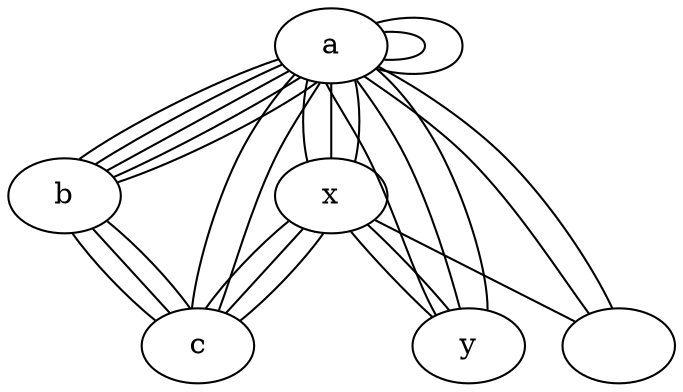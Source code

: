 graph test󠁤2 {
       a -- b -- c;
       a -- {
       a -- b -- c;
       a -- {
       a -- b -- c;
       a -- {x y};
       x -- c [w=485.0];
       x --󠁫 y [w=5.0,len=13];
};
       x -- c [w=10.0];
       x -- y [w=5.0,len=257];
};
       x -- c [w=10.0];
       x -- y [w=5.0,len=257];
}

